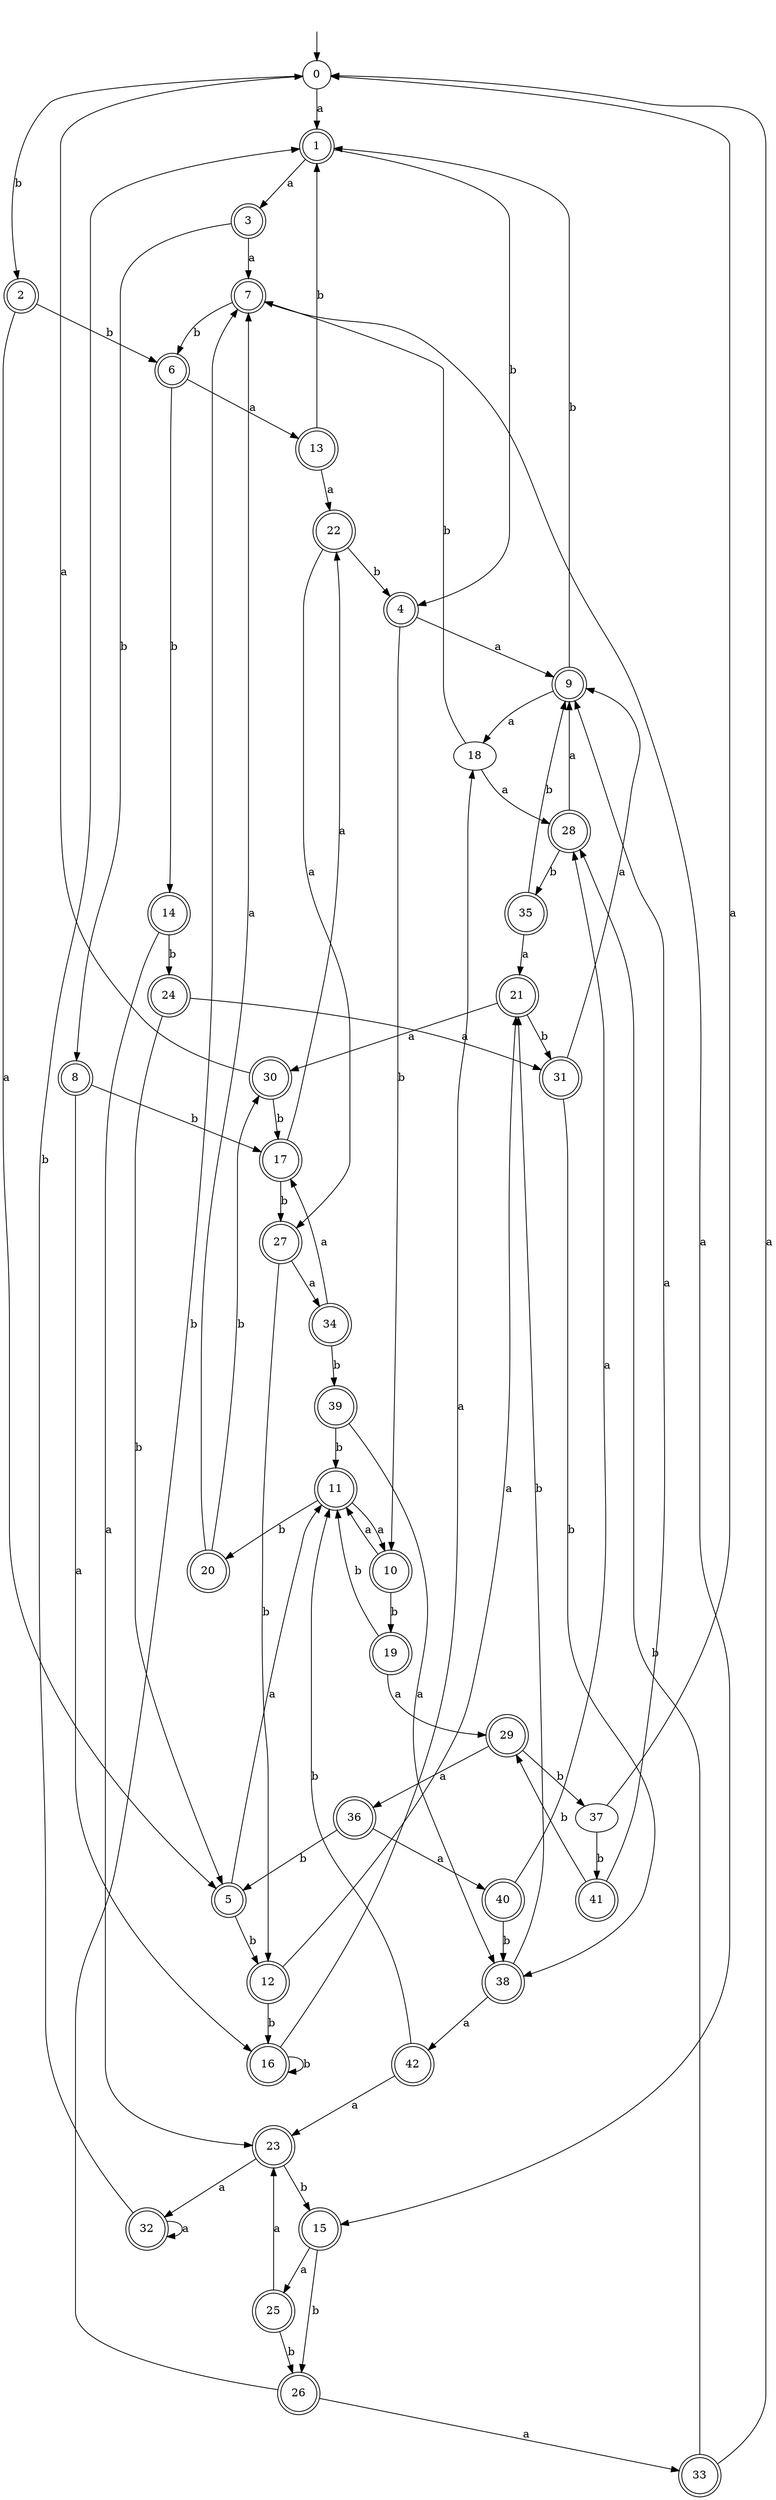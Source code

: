 digraph RandomDFA {
  __start0 [label="", shape=none];
  __start0 -> 0 [label=""];
  0 [shape=circle]
  0 -> 1 [label="a"]
  0 -> 2 [label="b"]
  1 [shape=doublecircle]
  1 -> 3 [label="a"]
  1 -> 4 [label="b"]
  2 [shape=doublecircle]
  2 -> 5 [label="a"]
  2 -> 6 [label="b"]
  3 [shape=doublecircle]
  3 -> 7 [label="a"]
  3 -> 8 [label="b"]
  4 [shape=doublecircle]
  4 -> 9 [label="a"]
  4 -> 10 [label="b"]
  5 [shape=doublecircle]
  5 -> 11 [label="a"]
  5 -> 12 [label="b"]
  6 [shape=doublecircle]
  6 -> 13 [label="a"]
  6 -> 14 [label="b"]
  7 [shape=doublecircle]
  7 -> 15 [label="a"]
  7 -> 6 [label="b"]
  8 [shape=doublecircle]
  8 -> 16 [label="a"]
  8 -> 17 [label="b"]
  9 [shape=doublecircle]
  9 -> 18 [label="a"]
  9 -> 1 [label="b"]
  10 [shape=doublecircle]
  10 -> 11 [label="a"]
  10 -> 19 [label="b"]
  11 [shape=doublecircle]
  11 -> 10 [label="a"]
  11 -> 20 [label="b"]
  12 [shape=doublecircle]
  12 -> 21 [label="a"]
  12 -> 16 [label="b"]
  13 [shape=doublecircle]
  13 -> 22 [label="a"]
  13 -> 1 [label="b"]
  14 [shape=doublecircle]
  14 -> 23 [label="a"]
  14 -> 24 [label="b"]
  15 [shape=doublecircle]
  15 -> 25 [label="a"]
  15 -> 26 [label="b"]
  16 [shape=doublecircle]
  16 -> 18 [label="a"]
  16 -> 16 [label="b"]
  17 [shape=doublecircle]
  17 -> 22 [label="a"]
  17 -> 27 [label="b"]
  18
  18 -> 28 [label="a"]
  18 -> 7 [label="b"]
  19 [shape=doublecircle]
  19 -> 29 [label="a"]
  19 -> 11 [label="b"]
  20 [shape=doublecircle]
  20 -> 7 [label="a"]
  20 -> 30 [label="b"]
  21 [shape=doublecircle]
  21 -> 30 [label="a"]
  21 -> 31 [label="b"]
  22 [shape=doublecircle]
  22 -> 27 [label="a"]
  22 -> 4 [label="b"]
  23 [shape=doublecircle]
  23 -> 32 [label="a"]
  23 -> 15 [label="b"]
  24 [shape=doublecircle]
  24 -> 31 [label="a"]
  24 -> 5 [label="b"]
  25 [shape=doublecircle]
  25 -> 23 [label="a"]
  25 -> 26 [label="b"]
  26 [shape=doublecircle]
  26 -> 33 [label="a"]
  26 -> 7 [label="b"]
  27 [shape=doublecircle]
  27 -> 34 [label="a"]
  27 -> 12 [label="b"]
  28 [shape=doublecircle]
  28 -> 9 [label="a"]
  28 -> 35 [label="b"]
  29 [shape=doublecircle]
  29 -> 36 [label="a"]
  29 -> 37 [label="b"]
  30 [shape=doublecircle]
  30 -> 0 [label="a"]
  30 -> 17 [label="b"]
  31 [shape=doublecircle]
  31 -> 9 [label="a"]
  31 -> 38 [label="b"]
  32 [shape=doublecircle]
  32 -> 32 [label="a"]
  32 -> 1 [label="b"]
  33 [shape=doublecircle]
  33 -> 0 [label="a"]
  33 -> 28 [label="b"]
  34 [shape=doublecircle]
  34 -> 17 [label="a"]
  34 -> 39 [label="b"]
  35 [shape=doublecircle]
  35 -> 21 [label="a"]
  35 -> 9 [label="b"]
  36 [shape=doublecircle]
  36 -> 40 [label="a"]
  36 -> 5 [label="b"]
  37
  37 -> 0 [label="a"]
  37 -> 41 [label="b"]
  38 [shape=doublecircle]
  38 -> 42 [label="a"]
  38 -> 21 [label="b"]
  39 [shape=doublecircle]
  39 -> 38 [label="a"]
  39 -> 11 [label="b"]
  40 [shape=doublecircle]
  40 -> 28 [label="a"]
  40 -> 38 [label="b"]
  41 [shape=doublecircle]
  41 -> 9 [label="a"]
  41 -> 29 [label="b"]
  42 [shape=doublecircle]
  42 -> 23 [label="a"]
  42 -> 11 [label="b"]
}

